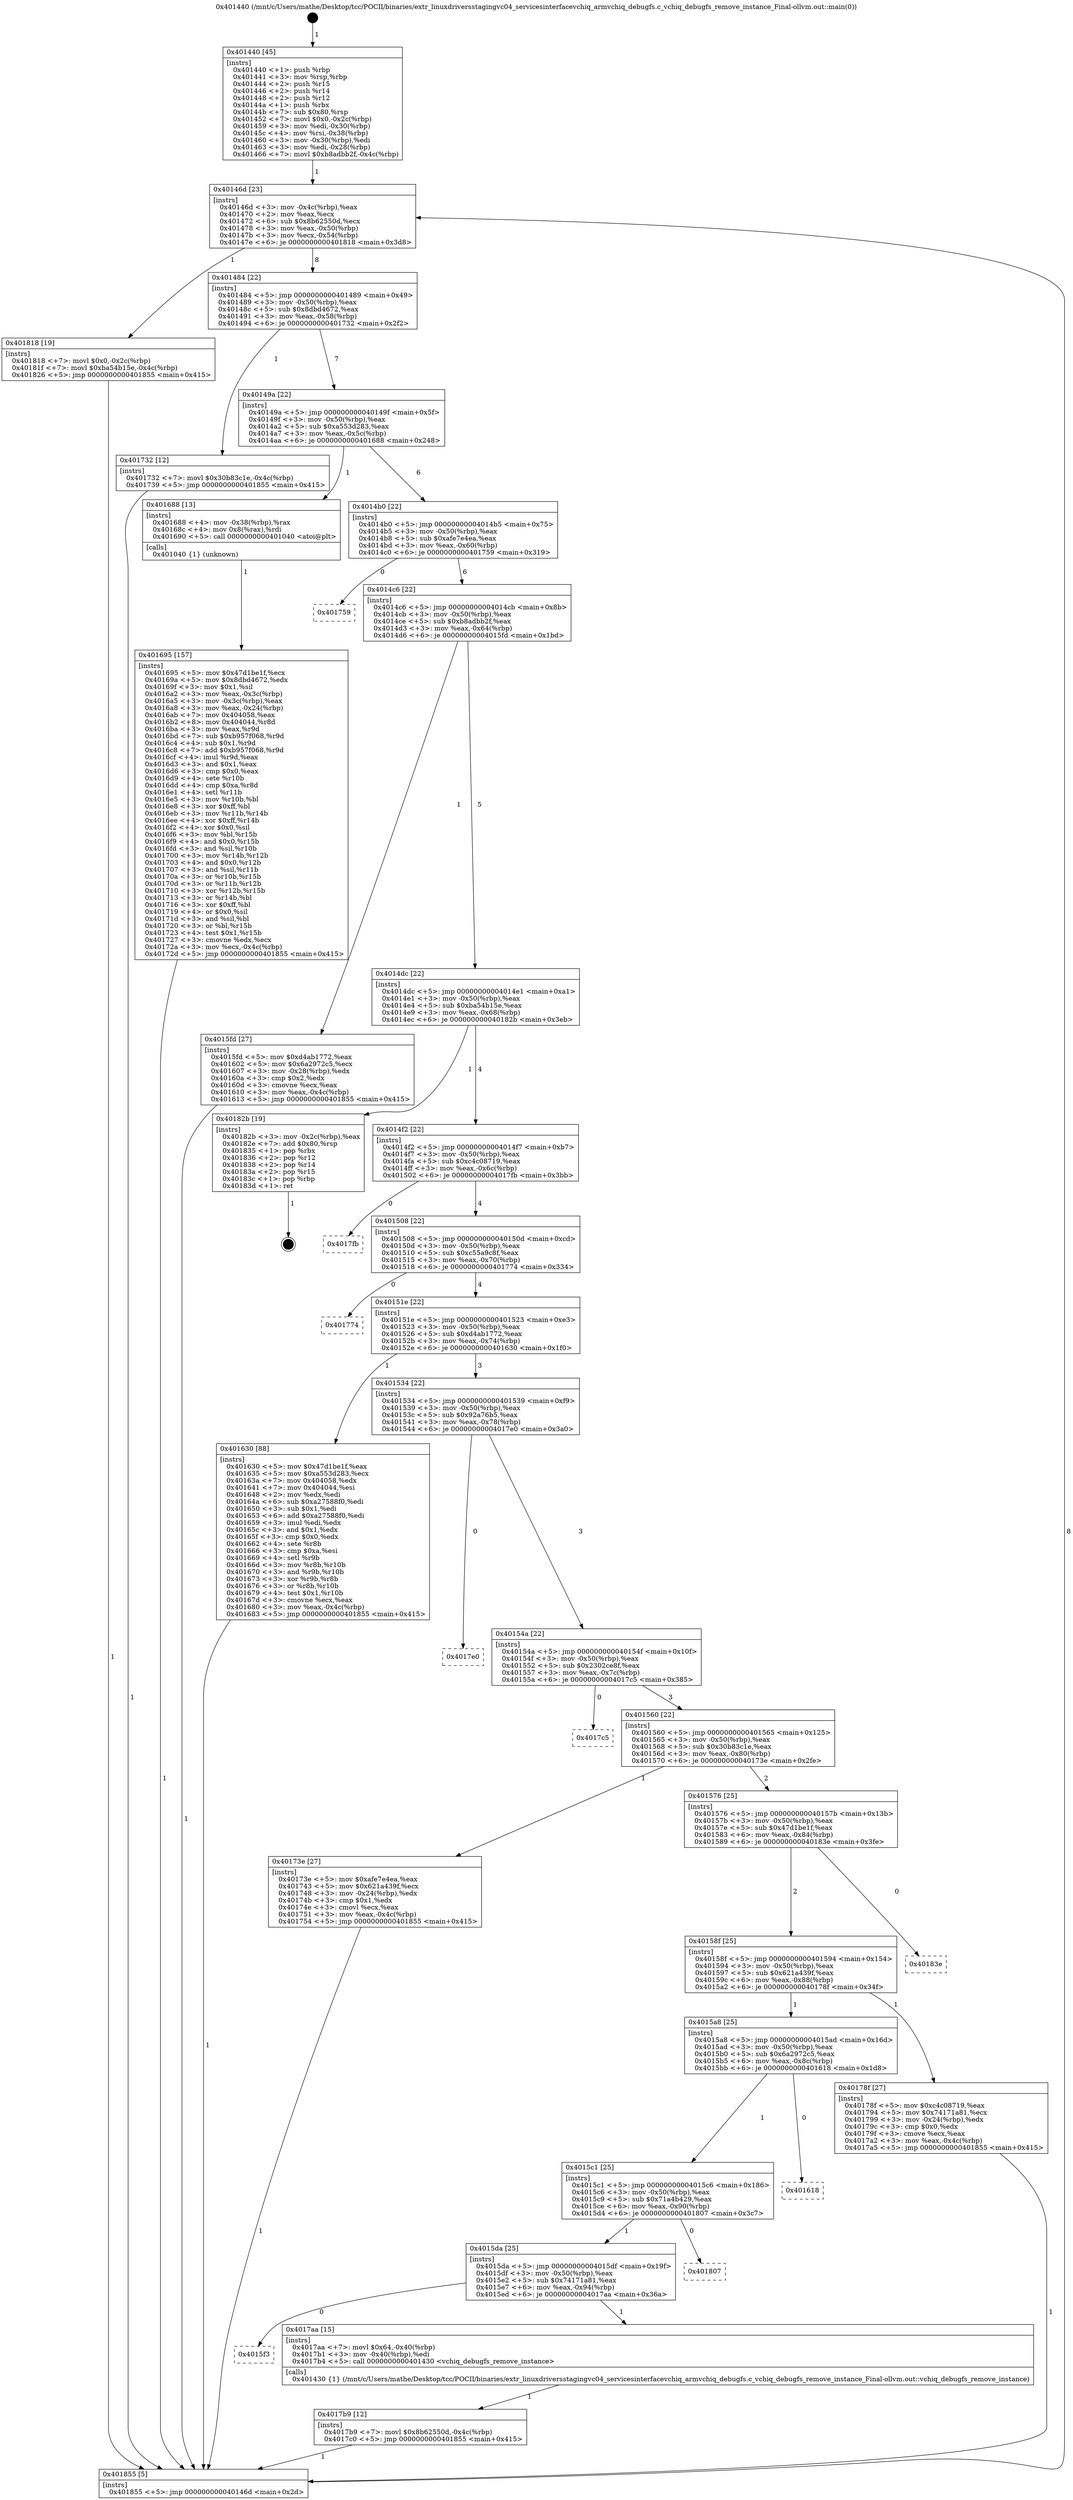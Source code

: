 digraph "0x401440" {
  label = "0x401440 (/mnt/c/Users/mathe/Desktop/tcc/POCII/binaries/extr_linuxdriversstagingvc04_servicesinterfacevchiq_armvchiq_debugfs.c_vchiq_debugfs_remove_instance_Final-ollvm.out::main(0))"
  labelloc = "t"
  node[shape=record]

  Entry [label="",width=0.3,height=0.3,shape=circle,fillcolor=black,style=filled]
  "0x40146d" [label="{
     0x40146d [23]\l
     | [instrs]\l
     &nbsp;&nbsp;0x40146d \<+3\>: mov -0x4c(%rbp),%eax\l
     &nbsp;&nbsp;0x401470 \<+2\>: mov %eax,%ecx\l
     &nbsp;&nbsp;0x401472 \<+6\>: sub $0x8b62550d,%ecx\l
     &nbsp;&nbsp;0x401478 \<+3\>: mov %eax,-0x50(%rbp)\l
     &nbsp;&nbsp;0x40147b \<+3\>: mov %ecx,-0x54(%rbp)\l
     &nbsp;&nbsp;0x40147e \<+6\>: je 0000000000401818 \<main+0x3d8\>\l
  }"]
  "0x401818" [label="{
     0x401818 [19]\l
     | [instrs]\l
     &nbsp;&nbsp;0x401818 \<+7\>: movl $0x0,-0x2c(%rbp)\l
     &nbsp;&nbsp;0x40181f \<+7\>: movl $0xba54b15e,-0x4c(%rbp)\l
     &nbsp;&nbsp;0x401826 \<+5\>: jmp 0000000000401855 \<main+0x415\>\l
  }"]
  "0x401484" [label="{
     0x401484 [22]\l
     | [instrs]\l
     &nbsp;&nbsp;0x401484 \<+5\>: jmp 0000000000401489 \<main+0x49\>\l
     &nbsp;&nbsp;0x401489 \<+3\>: mov -0x50(%rbp),%eax\l
     &nbsp;&nbsp;0x40148c \<+5\>: sub $0x8dbd4672,%eax\l
     &nbsp;&nbsp;0x401491 \<+3\>: mov %eax,-0x58(%rbp)\l
     &nbsp;&nbsp;0x401494 \<+6\>: je 0000000000401732 \<main+0x2f2\>\l
  }"]
  Exit [label="",width=0.3,height=0.3,shape=circle,fillcolor=black,style=filled,peripheries=2]
  "0x401732" [label="{
     0x401732 [12]\l
     | [instrs]\l
     &nbsp;&nbsp;0x401732 \<+7\>: movl $0x30b83c1e,-0x4c(%rbp)\l
     &nbsp;&nbsp;0x401739 \<+5\>: jmp 0000000000401855 \<main+0x415\>\l
  }"]
  "0x40149a" [label="{
     0x40149a [22]\l
     | [instrs]\l
     &nbsp;&nbsp;0x40149a \<+5\>: jmp 000000000040149f \<main+0x5f\>\l
     &nbsp;&nbsp;0x40149f \<+3\>: mov -0x50(%rbp),%eax\l
     &nbsp;&nbsp;0x4014a2 \<+5\>: sub $0xa553d283,%eax\l
     &nbsp;&nbsp;0x4014a7 \<+3\>: mov %eax,-0x5c(%rbp)\l
     &nbsp;&nbsp;0x4014aa \<+6\>: je 0000000000401688 \<main+0x248\>\l
  }"]
  "0x4017b9" [label="{
     0x4017b9 [12]\l
     | [instrs]\l
     &nbsp;&nbsp;0x4017b9 \<+7\>: movl $0x8b62550d,-0x4c(%rbp)\l
     &nbsp;&nbsp;0x4017c0 \<+5\>: jmp 0000000000401855 \<main+0x415\>\l
  }"]
  "0x401688" [label="{
     0x401688 [13]\l
     | [instrs]\l
     &nbsp;&nbsp;0x401688 \<+4\>: mov -0x38(%rbp),%rax\l
     &nbsp;&nbsp;0x40168c \<+4\>: mov 0x8(%rax),%rdi\l
     &nbsp;&nbsp;0x401690 \<+5\>: call 0000000000401040 \<atoi@plt\>\l
     | [calls]\l
     &nbsp;&nbsp;0x401040 \{1\} (unknown)\l
  }"]
  "0x4014b0" [label="{
     0x4014b0 [22]\l
     | [instrs]\l
     &nbsp;&nbsp;0x4014b0 \<+5\>: jmp 00000000004014b5 \<main+0x75\>\l
     &nbsp;&nbsp;0x4014b5 \<+3\>: mov -0x50(%rbp),%eax\l
     &nbsp;&nbsp;0x4014b8 \<+5\>: sub $0xafe7e4ea,%eax\l
     &nbsp;&nbsp;0x4014bd \<+3\>: mov %eax,-0x60(%rbp)\l
     &nbsp;&nbsp;0x4014c0 \<+6\>: je 0000000000401759 \<main+0x319\>\l
  }"]
  "0x4015f3" [label="{
     0x4015f3\l
  }", style=dashed]
  "0x401759" [label="{
     0x401759\l
  }", style=dashed]
  "0x4014c6" [label="{
     0x4014c6 [22]\l
     | [instrs]\l
     &nbsp;&nbsp;0x4014c6 \<+5\>: jmp 00000000004014cb \<main+0x8b\>\l
     &nbsp;&nbsp;0x4014cb \<+3\>: mov -0x50(%rbp),%eax\l
     &nbsp;&nbsp;0x4014ce \<+5\>: sub $0xb8adbb2f,%eax\l
     &nbsp;&nbsp;0x4014d3 \<+3\>: mov %eax,-0x64(%rbp)\l
     &nbsp;&nbsp;0x4014d6 \<+6\>: je 00000000004015fd \<main+0x1bd\>\l
  }"]
  "0x4017aa" [label="{
     0x4017aa [15]\l
     | [instrs]\l
     &nbsp;&nbsp;0x4017aa \<+7\>: movl $0x64,-0x40(%rbp)\l
     &nbsp;&nbsp;0x4017b1 \<+3\>: mov -0x40(%rbp),%edi\l
     &nbsp;&nbsp;0x4017b4 \<+5\>: call 0000000000401430 \<vchiq_debugfs_remove_instance\>\l
     | [calls]\l
     &nbsp;&nbsp;0x401430 \{1\} (/mnt/c/Users/mathe/Desktop/tcc/POCII/binaries/extr_linuxdriversstagingvc04_servicesinterfacevchiq_armvchiq_debugfs.c_vchiq_debugfs_remove_instance_Final-ollvm.out::vchiq_debugfs_remove_instance)\l
  }"]
  "0x4015fd" [label="{
     0x4015fd [27]\l
     | [instrs]\l
     &nbsp;&nbsp;0x4015fd \<+5\>: mov $0xd4ab1772,%eax\l
     &nbsp;&nbsp;0x401602 \<+5\>: mov $0x6a2972c5,%ecx\l
     &nbsp;&nbsp;0x401607 \<+3\>: mov -0x28(%rbp),%edx\l
     &nbsp;&nbsp;0x40160a \<+3\>: cmp $0x2,%edx\l
     &nbsp;&nbsp;0x40160d \<+3\>: cmovne %ecx,%eax\l
     &nbsp;&nbsp;0x401610 \<+3\>: mov %eax,-0x4c(%rbp)\l
     &nbsp;&nbsp;0x401613 \<+5\>: jmp 0000000000401855 \<main+0x415\>\l
  }"]
  "0x4014dc" [label="{
     0x4014dc [22]\l
     | [instrs]\l
     &nbsp;&nbsp;0x4014dc \<+5\>: jmp 00000000004014e1 \<main+0xa1\>\l
     &nbsp;&nbsp;0x4014e1 \<+3\>: mov -0x50(%rbp),%eax\l
     &nbsp;&nbsp;0x4014e4 \<+5\>: sub $0xba54b15e,%eax\l
     &nbsp;&nbsp;0x4014e9 \<+3\>: mov %eax,-0x68(%rbp)\l
     &nbsp;&nbsp;0x4014ec \<+6\>: je 000000000040182b \<main+0x3eb\>\l
  }"]
  "0x401855" [label="{
     0x401855 [5]\l
     | [instrs]\l
     &nbsp;&nbsp;0x401855 \<+5\>: jmp 000000000040146d \<main+0x2d\>\l
  }"]
  "0x401440" [label="{
     0x401440 [45]\l
     | [instrs]\l
     &nbsp;&nbsp;0x401440 \<+1\>: push %rbp\l
     &nbsp;&nbsp;0x401441 \<+3\>: mov %rsp,%rbp\l
     &nbsp;&nbsp;0x401444 \<+2\>: push %r15\l
     &nbsp;&nbsp;0x401446 \<+2\>: push %r14\l
     &nbsp;&nbsp;0x401448 \<+2\>: push %r12\l
     &nbsp;&nbsp;0x40144a \<+1\>: push %rbx\l
     &nbsp;&nbsp;0x40144b \<+7\>: sub $0x80,%rsp\l
     &nbsp;&nbsp;0x401452 \<+7\>: movl $0x0,-0x2c(%rbp)\l
     &nbsp;&nbsp;0x401459 \<+3\>: mov %edi,-0x30(%rbp)\l
     &nbsp;&nbsp;0x40145c \<+4\>: mov %rsi,-0x38(%rbp)\l
     &nbsp;&nbsp;0x401460 \<+3\>: mov -0x30(%rbp),%edi\l
     &nbsp;&nbsp;0x401463 \<+3\>: mov %edi,-0x28(%rbp)\l
     &nbsp;&nbsp;0x401466 \<+7\>: movl $0xb8adbb2f,-0x4c(%rbp)\l
  }"]
  "0x4015da" [label="{
     0x4015da [25]\l
     | [instrs]\l
     &nbsp;&nbsp;0x4015da \<+5\>: jmp 00000000004015df \<main+0x19f\>\l
     &nbsp;&nbsp;0x4015df \<+3\>: mov -0x50(%rbp),%eax\l
     &nbsp;&nbsp;0x4015e2 \<+5\>: sub $0x74171a81,%eax\l
     &nbsp;&nbsp;0x4015e7 \<+6\>: mov %eax,-0x94(%rbp)\l
     &nbsp;&nbsp;0x4015ed \<+6\>: je 00000000004017aa \<main+0x36a\>\l
  }"]
  "0x40182b" [label="{
     0x40182b [19]\l
     | [instrs]\l
     &nbsp;&nbsp;0x40182b \<+3\>: mov -0x2c(%rbp),%eax\l
     &nbsp;&nbsp;0x40182e \<+7\>: add $0x80,%rsp\l
     &nbsp;&nbsp;0x401835 \<+1\>: pop %rbx\l
     &nbsp;&nbsp;0x401836 \<+2\>: pop %r12\l
     &nbsp;&nbsp;0x401838 \<+2\>: pop %r14\l
     &nbsp;&nbsp;0x40183a \<+2\>: pop %r15\l
     &nbsp;&nbsp;0x40183c \<+1\>: pop %rbp\l
     &nbsp;&nbsp;0x40183d \<+1\>: ret\l
  }"]
  "0x4014f2" [label="{
     0x4014f2 [22]\l
     | [instrs]\l
     &nbsp;&nbsp;0x4014f2 \<+5\>: jmp 00000000004014f7 \<main+0xb7\>\l
     &nbsp;&nbsp;0x4014f7 \<+3\>: mov -0x50(%rbp),%eax\l
     &nbsp;&nbsp;0x4014fa \<+5\>: sub $0xc4c08719,%eax\l
     &nbsp;&nbsp;0x4014ff \<+3\>: mov %eax,-0x6c(%rbp)\l
     &nbsp;&nbsp;0x401502 \<+6\>: je 00000000004017fb \<main+0x3bb\>\l
  }"]
  "0x401807" [label="{
     0x401807\l
  }", style=dashed]
  "0x4017fb" [label="{
     0x4017fb\l
  }", style=dashed]
  "0x401508" [label="{
     0x401508 [22]\l
     | [instrs]\l
     &nbsp;&nbsp;0x401508 \<+5\>: jmp 000000000040150d \<main+0xcd\>\l
     &nbsp;&nbsp;0x40150d \<+3\>: mov -0x50(%rbp),%eax\l
     &nbsp;&nbsp;0x401510 \<+5\>: sub $0xc55a9c8f,%eax\l
     &nbsp;&nbsp;0x401515 \<+3\>: mov %eax,-0x70(%rbp)\l
     &nbsp;&nbsp;0x401518 \<+6\>: je 0000000000401774 \<main+0x334\>\l
  }"]
  "0x4015c1" [label="{
     0x4015c1 [25]\l
     | [instrs]\l
     &nbsp;&nbsp;0x4015c1 \<+5\>: jmp 00000000004015c6 \<main+0x186\>\l
     &nbsp;&nbsp;0x4015c6 \<+3\>: mov -0x50(%rbp),%eax\l
     &nbsp;&nbsp;0x4015c9 \<+5\>: sub $0x71a4b429,%eax\l
     &nbsp;&nbsp;0x4015ce \<+6\>: mov %eax,-0x90(%rbp)\l
     &nbsp;&nbsp;0x4015d4 \<+6\>: je 0000000000401807 \<main+0x3c7\>\l
  }"]
  "0x401774" [label="{
     0x401774\l
  }", style=dashed]
  "0x40151e" [label="{
     0x40151e [22]\l
     | [instrs]\l
     &nbsp;&nbsp;0x40151e \<+5\>: jmp 0000000000401523 \<main+0xe3\>\l
     &nbsp;&nbsp;0x401523 \<+3\>: mov -0x50(%rbp),%eax\l
     &nbsp;&nbsp;0x401526 \<+5\>: sub $0xd4ab1772,%eax\l
     &nbsp;&nbsp;0x40152b \<+3\>: mov %eax,-0x74(%rbp)\l
     &nbsp;&nbsp;0x40152e \<+6\>: je 0000000000401630 \<main+0x1f0\>\l
  }"]
  "0x401618" [label="{
     0x401618\l
  }", style=dashed]
  "0x401630" [label="{
     0x401630 [88]\l
     | [instrs]\l
     &nbsp;&nbsp;0x401630 \<+5\>: mov $0x47d1be1f,%eax\l
     &nbsp;&nbsp;0x401635 \<+5\>: mov $0xa553d283,%ecx\l
     &nbsp;&nbsp;0x40163a \<+7\>: mov 0x404058,%edx\l
     &nbsp;&nbsp;0x401641 \<+7\>: mov 0x404044,%esi\l
     &nbsp;&nbsp;0x401648 \<+2\>: mov %edx,%edi\l
     &nbsp;&nbsp;0x40164a \<+6\>: sub $0xa27588f0,%edi\l
     &nbsp;&nbsp;0x401650 \<+3\>: sub $0x1,%edi\l
     &nbsp;&nbsp;0x401653 \<+6\>: add $0xa27588f0,%edi\l
     &nbsp;&nbsp;0x401659 \<+3\>: imul %edi,%edx\l
     &nbsp;&nbsp;0x40165c \<+3\>: and $0x1,%edx\l
     &nbsp;&nbsp;0x40165f \<+3\>: cmp $0x0,%edx\l
     &nbsp;&nbsp;0x401662 \<+4\>: sete %r8b\l
     &nbsp;&nbsp;0x401666 \<+3\>: cmp $0xa,%esi\l
     &nbsp;&nbsp;0x401669 \<+4\>: setl %r9b\l
     &nbsp;&nbsp;0x40166d \<+3\>: mov %r8b,%r10b\l
     &nbsp;&nbsp;0x401670 \<+3\>: and %r9b,%r10b\l
     &nbsp;&nbsp;0x401673 \<+3\>: xor %r9b,%r8b\l
     &nbsp;&nbsp;0x401676 \<+3\>: or %r8b,%r10b\l
     &nbsp;&nbsp;0x401679 \<+4\>: test $0x1,%r10b\l
     &nbsp;&nbsp;0x40167d \<+3\>: cmovne %ecx,%eax\l
     &nbsp;&nbsp;0x401680 \<+3\>: mov %eax,-0x4c(%rbp)\l
     &nbsp;&nbsp;0x401683 \<+5\>: jmp 0000000000401855 \<main+0x415\>\l
  }"]
  "0x401534" [label="{
     0x401534 [22]\l
     | [instrs]\l
     &nbsp;&nbsp;0x401534 \<+5\>: jmp 0000000000401539 \<main+0xf9\>\l
     &nbsp;&nbsp;0x401539 \<+3\>: mov -0x50(%rbp),%eax\l
     &nbsp;&nbsp;0x40153c \<+5\>: sub $0x92a76b5,%eax\l
     &nbsp;&nbsp;0x401541 \<+3\>: mov %eax,-0x78(%rbp)\l
     &nbsp;&nbsp;0x401544 \<+6\>: je 00000000004017e0 \<main+0x3a0\>\l
  }"]
  "0x401695" [label="{
     0x401695 [157]\l
     | [instrs]\l
     &nbsp;&nbsp;0x401695 \<+5\>: mov $0x47d1be1f,%ecx\l
     &nbsp;&nbsp;0x40169a \<+5\>: mov $0x8dbd4672,%edx\l
     &nbsp;&nbsp;0x40169f \<+3\>: mov $0x1,%sil\l
     &nbsp;&nbsp;0x4016a2 \<+3\>: mov %eax,-0x3c(%rbp)\l
     &nbsp;&nbsp;0x4016a5 \<+3\>: mov -0x3c(%rbp),%eax\l
     &nbsp;&nbsp;0x4016a8 \<+3\>: mov %eax,-0x24(%rbp)\l
     &nbsp;&nbsp;0x4016ab \<+7\>: mov 0x404058,%eax\l
     &nbsp;&nbsp;0x4016b2 \<+8\>: mov 0x404044,%r8d\l
     &nbsp;&nbsp;0x4016ba \<+3\>: mov %eax,%r9d\l
     &nbsp;&nbsp;0x4016bd \<+7\>: sub $0xb957f068,%r9d\l
     &nbsp;&nbsp;0x4016c4 \<+4\>: sub $0x1,%r9d\l
     &nbsp;&nbsp;0x4016c8 \<+7\>: add $0xb957f068,%r9d\l
     &nbsp;&nbsp;0x4016cf \<+4\>: imul %r9d,%eax\l
     &nbsp;&nbsp;0x4016d3 \<+3\>: and $0x1,%eax\l
     &nbsp;&nbsp;0x4016d6 \<+3\>: cmp $0x0,%eax\l
     &nbsp;&nbsp;0x4016d9 \<+4\>: sete %r10b\l
     &nbsp;&nbsp;0x4016dd \<+4\>: cmp $0xa,%r8d\l
     &nbsp;&nbsp;0x4016e1 \<+4\>: setl %r11b\l
     &nbsp;&nbsp;0x4016e5 \<+3\>: mov %r10b,%bl\l
     &nbsp;&nbsp;0x4016e8 \<+3\>: xor $0xff,%bl\l
     &nbsp;&nbsp;0x4016eb \<+3\>: mov %r11b,%r14b\l
     &nbsp;&nbsp;0x4016ee \<+4\>: xor $0xff,%r14b\l
     &nbsp;&nbsp;0x4016f2 \<+4\>: xor $0x0,%sil\l
     &nbsp;&nbsp;0x4016f6 \<+3\>: mov %bl,%r15b\l
     &nbsp;&nbsp;0x4016f9 \<+4\>: and $0x0,%r15b\l
     &nbsp;&nbsp;0x4016fd \<+3\>: and %sil,%r10b\l
     &nbsp;&nbsp;0x401700 \<+3\>: mov %r14b,%r12b\l
     &nbsp;&nbsp;0x401703 \<+4\>: and $0x0,%r12b\l
     &nbsp;&nbsp;0x401707 \<+3\>: and %sil,%r11b\l
     &nbsp;&nbsp;0x40170a \<+3\>: or %r10b,%r15b\l
     &nbsp;&nbsp;0x40170d \<+3\>: or %r11b,%r12b\l
     &nbsp;&nbsp;0x401710 \<+3\>: xor %r12b,%r15b\l
     &nbsp;&nbsp;0x401713 \<+3\>: or %r14b,%bl\l
     &nbsp;&nbsp;0x401716 \<+3\>: xor $0xff,%bl\l
     &nbsp;&nbsp;0x401719 \<+4\>: or $0x0,%sil\l
     &nbsp;&nbsp;0x40171d \<+3\>: and %sil,%bl\l
     &nbsp;&nbsp;0x401720 \<+3\>: or %bl,%r15b\l
     &nbsp;&nbsp;0x401723 \<+4\>: test $0x1,%r15b\l
     &nbsp;&nbsp;0x401727 \<+3\>: cmovne %edx,%ecx\l
     &nbsp;&nbsp;0x40172a \<+3\>: mov %ecx,-0x4c(%rbp)\l
     &nbsp;&nbsp;0x40172d \<+5\>: jmp 0000000000401855 \<main+0x415\>\l
  }"]
  "0x4015a8" [label="{
     0x4015a8 [25]\l
     | [instrs]\l
     &nbsp;&nbsp;0x4015a8 \<+5\>: jmp 00000000004015ad \<main+0x16d\>\l
     &nbsp;&nbsp;0x4015ad \<+3\>: mov -0x50(%rbp),%eax\l
     &nbsp;&nbsp;0x4015b0 \<+5\>: sub $0x6a2972c5,%eax\l
     &nbsp;&nbsp;0x4015b5 \<+6\>: mov %eax,-0x8c(%rbp)\l
     &nbsp;&nbsp;0x4015bb \<+6\>: je 0000000000401618 \<main+0x1d8\>\l
  }"]
  "0x4017e0" [label="{
     0x4017e0\l
  }", style=dashed]
  "0x40154a" [label="{
     0x40154a [22]\l
     | [instrs]\l
     &nbsp;&nbsp;0x40154a \<+5\>: jmp 000000000040154f \<main+0x10f\>\l
     &nbsp;&nbsp;0x40154f \<+3\>: mov -0x50(%rbp),%eax\l
     &nbsp;&nbsp;0x401552 \<+5\>: sub $0x2302ce8f,%eax\l
     &nbsp;&nbsp;0x401557 \<+3\>: mov %eax,-0x7c(%rbp)\l
     &nbsp;&nbsp;0x40155a \<+6\>: je 00000000004017c5 \<main+0x385\>\l
  }"]
  "0x40178f" [label="{
     0x40178f [27]\l
     | [instrs]\l
     &nbsp;&nbsp;0x40178f \<+5\>: mov $0xc4c08719,%eax\l
     &nbsp;&nbsp;0x401794 \<+5\>: mov $0x74171a81,%ecx\l
     &nbsp;&nbsp;0x401799 \<+3\>: mov -0x24(%rbp),%edx\l
     &nbsp;&nbsp;0x40179c \<+3\>: cmp $0x0,%edx\l
     &nbsp;&nbsp;0x40179f \<+3\>: cmove %ecx,%eax\l
     &nbsp;&nbsp;0x4017a2 \<+3\>: mov %eax,-0x4c(%rbp)\l
     &nbsp;&nbsp;0x4017a5 \<+5\>: jmp 0000000000401855 \<main+0x415\>\l
  }"]
  "0x4017c5" [label="{
     0x4017c5\l
  }", style=dashed]
  "0x401560" [label="{
     0x401560 [22]\l
     | [instrs]\l
     &nbsp;&nbsp;0x401560 \<+5\>: jmp 0000000000401565 \<main+0x125\>\l
     &nbsp;&nbsp;0x401565 \<+3\>: mov -0x50(%rbp),%eax\l
     &nbsp;&nbsp;0x401568 \<+5\>: sub $0x30b83c1e,%eax\l
     &nbsp;&nbsp;0x40156d \<+3\>: mov %eax,-0x80(%rbp)\l
     &nbsp;&nbsp;0x401570 \<+6\>: je 000000000040173e \<main+0x2fe\>\l
  }"]
  "0x40158f" [label="{
     0x40158f [25]\l
     | [instrs]\l
     &nbsp;&nbsp;0x40158f \<+5\>: jmp 0000000000401594 \<main+0x154\>\l
     &nbsp;&nbsp;0x401594 \<+3\>: mov -0x50(%rbp),%eax\l
     &nbsp;&nbsp;0x401597 \<+5\>: sub $0x621a439f,%eax\l
     &nbsp;&nbsp;0x40159c \<+6\>: mov %eax,-0x88(%rbp)\l
     &nbsp;&nbsp;0x4015a2 \<+6\>: je 000000000040178f \<main+0x34f\>\l
  }"]
  "0x40173e" [label="{
     0x40173e [27]\l
     | [instrs]\l
     &nbsp;&nbsp;0x40173e \<+5\>: mov $0xafe7e4ea,%eax\l
     &nbsp;&nbsp;0x401743 \<+5\>: mov $0x621a439f,%ecx\l
     &nbsp;&nbsp;0x401748 \<+3\>: mov -0x24(%rbp),%edx\l
     &nbsp;&nbsp;0x40174b \<+3\>: cmp $0x1,%edx\l
     &nbsp;&nbsp;0x40174e \<+3\>: cmovl %ecx,%eax\l
     &nbsp;&nbsp;0x401751 \<+3\>: mov %eax,-0x4c(%rbp)\l
     &nbsp;&nbsp;0x401754 \<+5\>: jmp 0000000000401855 \<main+0x415\>\l
  }"]
  "0x401576" [label="{
     0x401576 [25]\l
     | [instrs]\l
     &nbsp;&nbsp;0x401576 \<+5\>: jmp 000000000040157b \<main+0x13b\>\l
     &nbsp;&nbsp;0x40157b \<+3\>: mov -0x50(%rbp),%eax\l
     &nbsp;&nbsp;0x40157e \<+5\>: sub $0x47d1be1f,%eax\l
     &nbsp;&nbsp;0x401583 \<+6\>: mov %eax,-0x84(%rbp)\l
     &nbsp;&nbsp;0x401589 \<+6\>: je 000000000040183e \<main+0x3fe\>\l
  }"]
  "0x40183e" [label="{
     0x40183e\l
  }", style=dashed]
  Entry -> "0x401440" [label=" 1"]
  "0x40146d" -> "0x401818" [label=" 1"]
  "0x40146d" -> "0x401484" [label=" 8"]
  "0x40182b" -> Exit [label=" 1"]
  "0x401484" -> "0x401732" [label=" 1"]
  "0x401484" -> "0x40149a" [label=" 7"]
  "0x401818" -> "0x401855" [label=" 1"]
  "0x40149a" -> "0x401688" [label=" 1"]
  "0x40149a" -> "0x4014b0" [label=" 6"]
  "0x4017b9" -> "0x401855" [label=" 1"]
  "0x4014b0" -> "0x401759" [label=" 0"]
  "0x4014b0" -> "0x4014c6" [label=" 6"]
  "0x4017aa" -> "0x4017b9" [label=" 1"]
  "0x4014c6" -> "0x4015fd" [label=" 1"]
  "0x4014c6" -> "0x4014dc" [label=" 5"]
  "0x4015fd" -> "0x401855" [label=" 1"]
  "0x401440" -> "0x40146d" [label=" 1"]
  "0x401855" -> "0x40146d" [label=" 8"]
  "0x4015da" -> "0x4015f3" [label=" 0"]
  "0x4014dc" -> "0x40182b" [label=" 1"]
  "0x4014dc" -> "0x4014f2" [label=" 4"]
  "0x4015da" -> "0x4017aa" [label=" 1"]
  "0x4014f2" -> "0x4017fb" [label=" 0"]
  "0x4014f2" -> "0x401508" [label=" 4"]
  "0x4015c1" -> "0x4015da" [label=" 1"]
  "0x401508" -> "0x401774" [label=" 0"]
  "0x401508" -> "0x40151e" [label=" 4"]
  "0x4015c1" -> "0x401807" [label=" 0"]
  "0x40151e" -> "0x401630" [label=" 1"]
  "0x40151e" -> "0x401534" [label=" 3"]
  "0x401630" -> "0x401855" [label=" 1"]
  "0x401688" -> "0x401695" [label=" 1"]
  "0x401695" -> "0x401855" [label=" 1"]
  "0x401732" -> "0x401855" [label=" 1"]
  "0x4015a8" -> "0x4015c1" [label=" 1"]
  "0x401534" -> "0x4017e0" [label=" 0"]
  "0x401534" -> "0x40154a" [label=" 3"]
  "0x4015a8" -> "0x401618" [label=" 0"]
  "0x40154a" -> "0x4017c5" [label=" 0"]
  "0x40154a" -> "0x401560" [label=" 3"]
  "0x40178f" -> "0x401855" [label=" 1"]
  "0x401560" -> "0x40173e" [label=" 1"]
  "0x401560" -> "0x401576" [label=" 2"]
  "0x40173e" -> "0x401855" [label=" 1"]
  "0x40158f" -> "0x40178f" [label=" 1"]
  "0x401576" -> "0x40183e" [label=" 0"]
  "0x401576" -> "0x40158f" [label=" 2"]
  "0x40158f" -> "0x4015a8" [label=" 1"]
}
